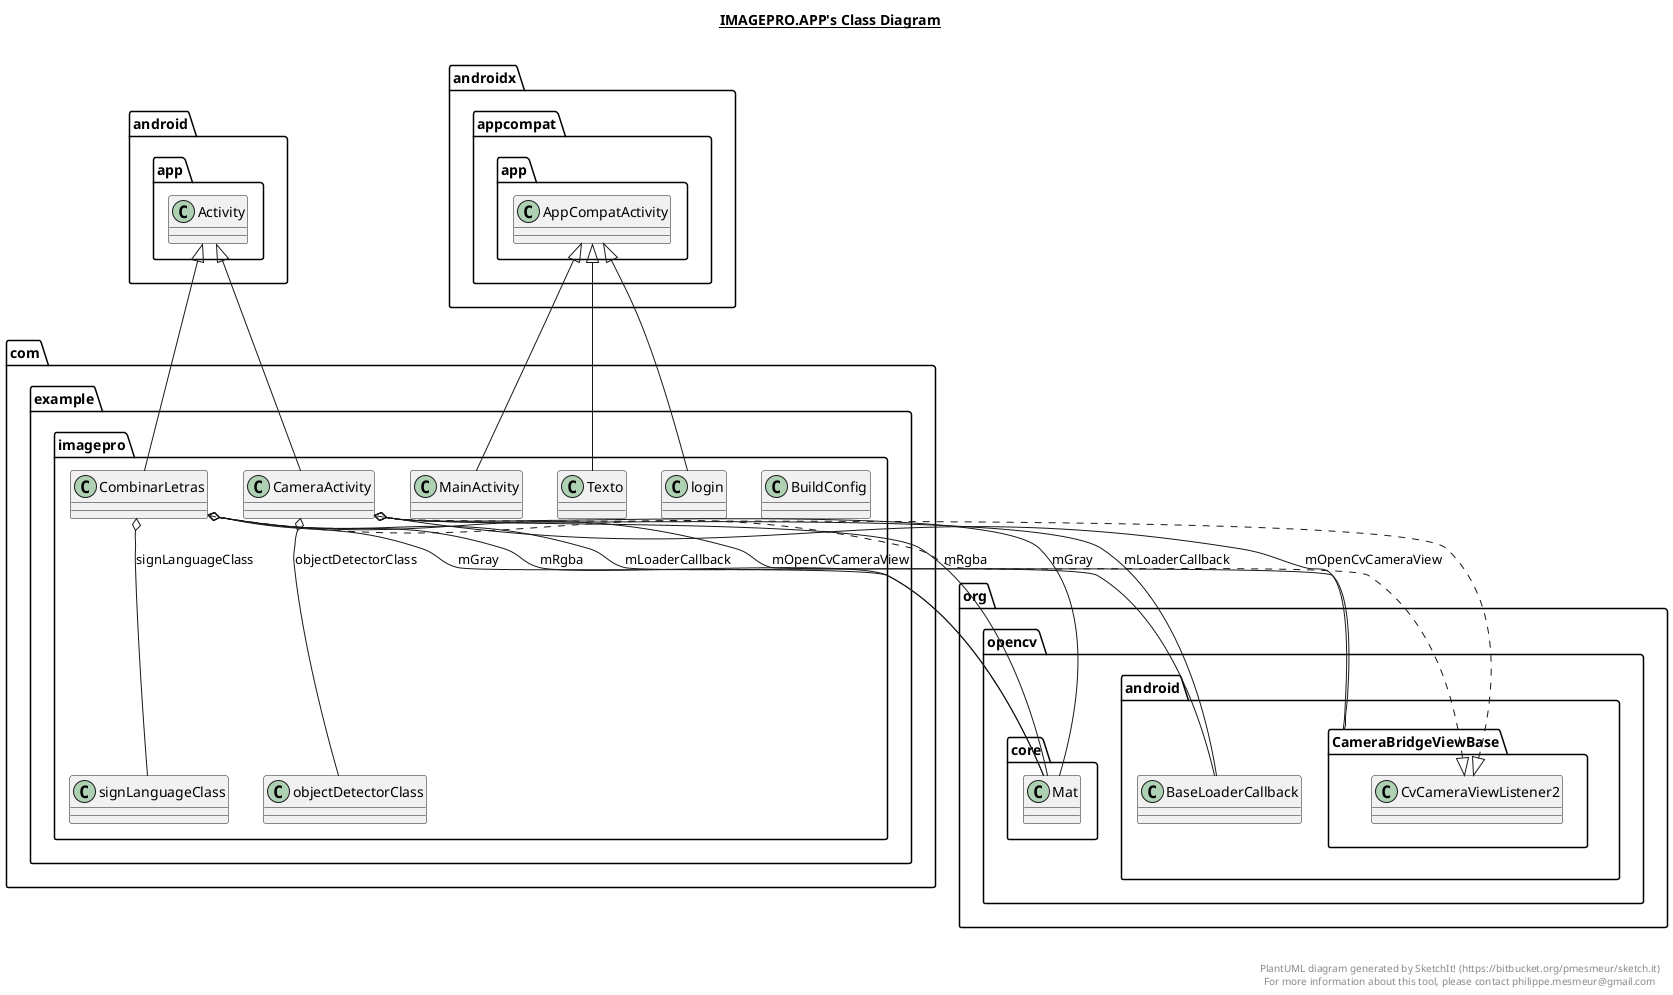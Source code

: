 @startuml

title __IMAGEPRO.APP's Class Diagram__\n

  namespace com.example.imagepro {
    class com.example.imagepro.BuildConfig {
    }
  }
  

  namespace com.example.imagepro {
    class com.example.imagepro.CameraActivity {
    }
  }
  

  namespace com.example.imagepro {
    class com.example.imagepro.CombinarLetras {
    }
  }
  

  namespace com.example.imagepro {
    class com.example.imagepro.MainActivity {
    }
  }
  

  namespace com.example.imagepro {
    class com.example.imagepro.Texto {
    }
  }
  

  namespace com.example.imagepro {
    class com.example.imagepro.login {
    }
  }
  

  namespace com.example.imagepro {
    class com.example.imagepro.objectDetectorClass {
    }
  }
  

  namespace com.example.imagepro {
    class com.example.imagepro.signLanguageClass {
    }
  }
  

  com.example.imagepro.CameraActivity .up.|> org.opencv.android.CameraBridgeViewBase.CvCameraViewListener2
  com.example.imagepro.CameraActivity -up-|> android.app.Activity
  com.example.imagepro.CameraActivity o-- org.opencv.core.Mat : mGray
  com.example.imagepro.CameraActivity o-- org.opencv.android.BaseLoaderCallback : mLoaderCallback
  com.example.imagepro.CameraActivity o-- org.opencv.android.CameraBridgeViewBase : mOpenCvCameraView
  com.example.imagepro.CameraActivity o-- org.opencv.core.Mat : mRgba
  com.example.imagepro.CameraActivity o-- com.example.imagepro.objectDetectorClass : objectDetectorClass
  com.example.imagepro.CombinarLetras .up.|> org.opencv.android.CameraBridgeViewBase.CvCameraViewListener2
  com.example.imagepro.CombinarLetras -up-|> android.app.Activity
  com.example.imagepro.CombinarLetras o-- org.opencv.core.Mat : mGray
  com.example.imagepro.CombinarLetras o-- org.opencv.android.BaseLoaderCallback : mLoaderCallback
  com.example.imagepro.CombinarLetras o-- org.opencv.android.CameraBridgeViewBase : mOpenCvCameraView
  com.example.imagepro.CombinarLetras o-- org.opencv.core.Mat : mRgba
  com.example.imagepro.CombinarLetras o-- com.example.imagepro.signLanguageClass : signLanguageClass
  com.example.imagepro.MainActivity -up-|> androidx.appcompat.app.AppCompatActivity
  com.example.imagepro.Texto -up-|> androidx.appcompat.app.AppCompatActivity
  com.example.imagepro.login -up-|> androidx.appcompat.app.AppCompatActivity


right footer


PlantUML diagram generated by SketchIt! (https://bitbucket.org/pmesmeur/sketch.it)
For more information about this tool, please contact philippe.mesmeur@gmail.com
endfooter

@enduml

